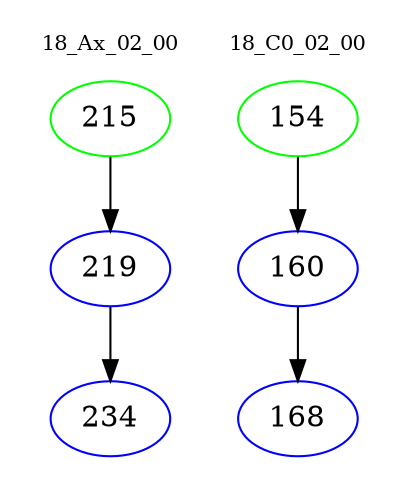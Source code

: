 digraph{
subgraph cluster_0 {
color = white
label = "18_Ax_02_00";
fontsize=10;
T0_215 [label="215", color="green"]
T0_215 -> T0_219 [color="black"]
T0_219 [label="219", color="blue"]
T0_219 -> T0_234 [color="black"]
T0_234 [label="234", color="blue"]
}
subgraph cluster_1 {
color = white
label = "18_C0_02_00";
fontsize=10;
T1_154 [label="154", color="green"]
T1_154 -> T1_160 [color="black"]
T1_160 [label="160", color="blue"]
T1_160 -> T1_168 [color="black"]
T1_168 [label="168", color="blue"]
}
}
